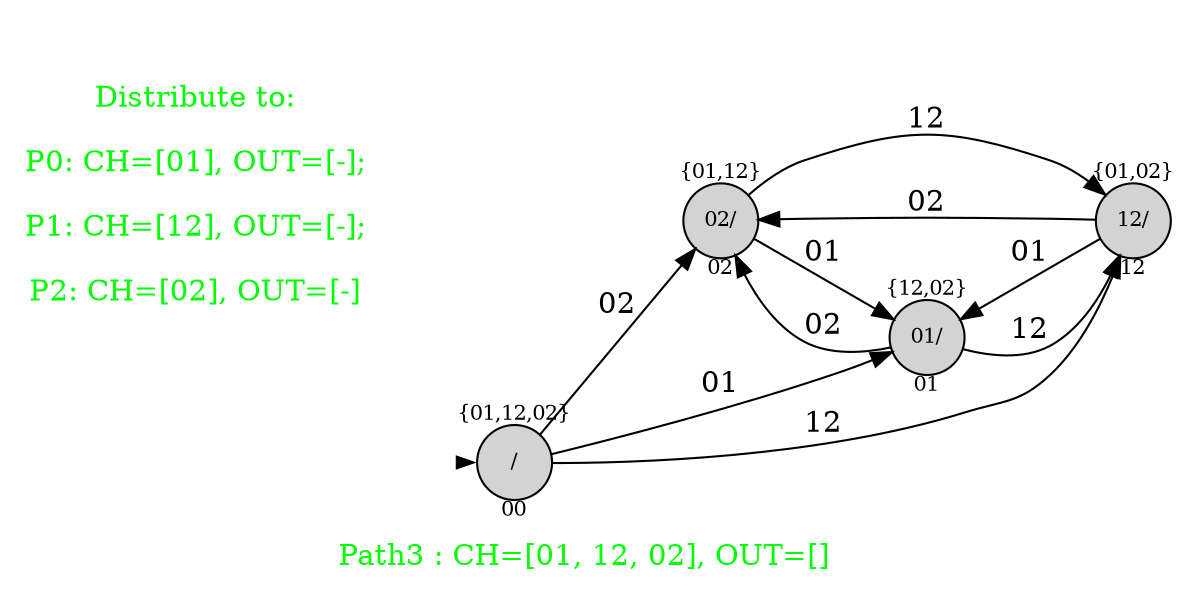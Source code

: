 digraph G {
graph [fontcolor="green",fontsize=14,rankdir=LR,ranksep=0.6,nodesep=0.5,label="
Path3 : CH=[01, 12, 02], OUT=[] "];

node[shape=circle, style=filled, fixedsize=true, fontsize=10];

init [shape=point,style=invis];
spec [fontcolor="green",fontsize=14,peripheries=0,shape=square,fixedsize=false,style="",label="Distribute to:

P0: CH=[01], OUT=[-];

P1: CH=[12], OUT=[-];

P2: CH=[02], OUT=[-]"];
	02[label="{01,12}

02/

02"];

	00[label="{01,12,02}

/

00"];

	01[label="{12,02}

01/

01"];

	12[label="{01,02}

12/

12"];

	 init -> 00[penwidth=0,tooltip="initial state"];

	12 -> 02[label="02"];
	

	02 -> 01[label="01"];
	

	00 -> 01[label="01"];
	00 -> 12[label="12"];
	

	01 -> 12[label="12"];
	

	02 -> 12[label="12"];

	12 -> 01[label="01"];

	00 -> 02[label="02"];

	01 -> 02[label="02"];


}
